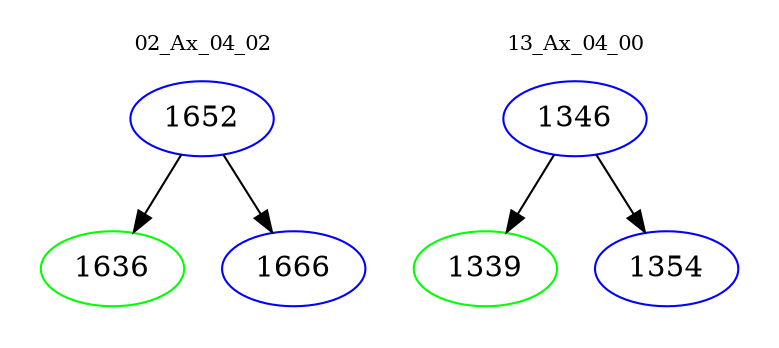 digraph{
subgraph cluster_0 {
color = white
label = "02_Ax_04_02";
fontsize=10;
T0_1652 [label="1652", color="blue"]
T0_1652 -> T0_1636 [color="black"]
T0_1636 [label="1636", color="green"]
T0_1652 -> T0_1666 [color="black"]
T0_1666 [label="1666", color="blue"]
}
subgraph cluster_1 {
color = white
label = "13_Ax_04_00";
fontsize=10;
T1_1346 [label="1346", color="blue"]
T1_1346 -> T1_1339 [color="black"]
T1_1339 [label="1339", color="green"]
T1_1346 -> T1_1354 [color="black"]
T1_1354 [label="1354", color="blue"]
}
}
